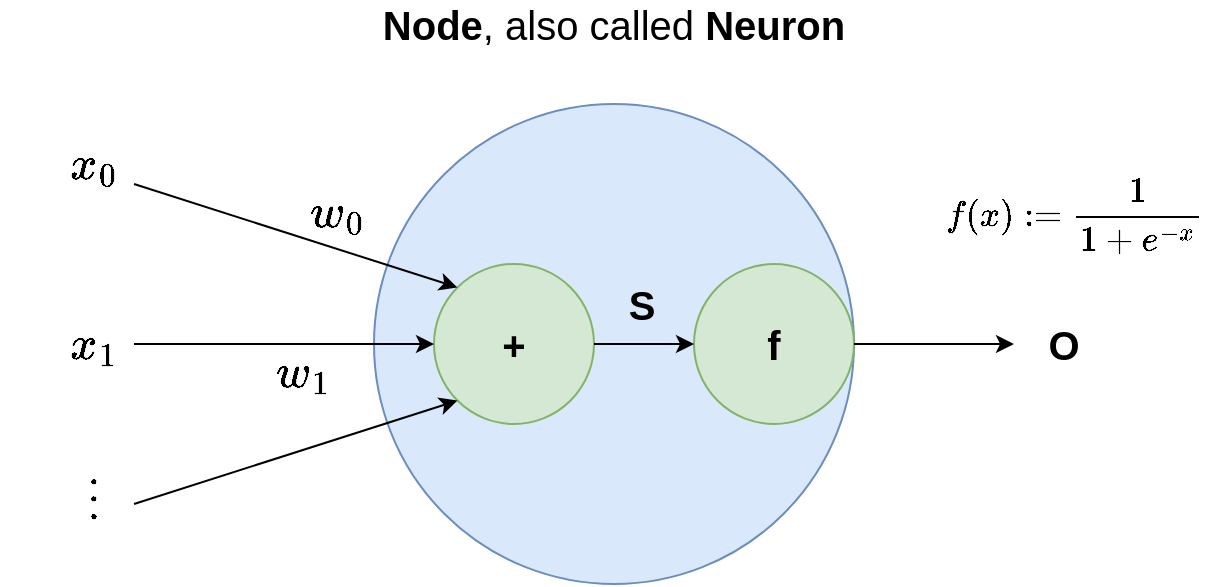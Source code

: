 <mxfile version="13.4.1" type="device"><diagram id="TzbC8y-OUCdQUxOQSQH7" name="Page-1"><mxGraphModel dx="1038" dy="531" grid="1" gridSize="10" guides="1" tooltips="1" connect="1" arrows="1" fold="1" page="1" pageScale="1" pageWidth="827" pageHeight="1169" math="1" shadow="0"><root><mxCell id="0"/><mxCell id="1" parent="0"/><mxCell id="8BnzBA0NIzKRolr1oTbV-1" value="" style="ellipse;whiteSpace=wrap;html=1;aspect=fixed;fillColor=#dae8fc;strokeColor=#6c8ebf;" vertex="1" parent="1"><mxGeometry x="280" y="160" width="240" height="240" as="geometry"/></mxCell><mxCell id="8BnzBA0NIzKRolr1oTbV-2" value="&lt;font style=&quot;font-size: 20px&quot;&gt;&lt;b&gt;f&lt;/b&gt;&lt;/font&gt;" style="ellipse;whiteSpace=wrap;html=1;aspect=fixed;fillColor=#d5e8d4;strokeColor=#82b366;" vertex="1" parent="1"><mxGeometry x="440" y="240" width="80" height="80" as="geometry"/></mxCell><mxCell id="8BnzBA0NIzKRolr1oTbV-3" value="&lt;b&gt;&lt;font style=&quot;font-size: 20px&quot;&gt;+&lt;/font&gt;&lt;/b&gt;" style="ellipse;whiteSpace=wrap;html=1;aspect=fixed;fillColor=#d5e8d4;strokeColor=#82b366;" vertex="1" parent="1"><mxGeometry x="310" y="240" width="80" height="80" as="geometry"/></mxCell><mxCell id="8BnzBA0NIzKRolr1oTbV-4" value="" style="endArrow=classic;html=1;exitX=1;exitY=0.5;exitDx=0;exitDy=0;entryX=0;entryY=0.5;entryDx=0;entryDy=0;" edge="1" parent="1" source="8BnzBA0NIzKRolr1oTbV-3" target="8BnzBA0NIzKRolr1oTbV-2"><mxGeometry width="50" height="50" relative="1" as="geometry"><mxPoint x="390" y="320" as="sourcePoint"/><mxPoint x="440" y="270" as="targetPoint"/></mxGeometry></mxCell><mxCell id="8BnzBA0NIzKRolr1oTbV-5" value="" style="endArrow=classic;html=1;exitX=1;exitY=0.5;exitDx=0;exitDy=0;" edge="1" parent="1" source="8BnzBA0NIzKRolr1oTbV-2"><mxGeometry width="50" height="50" relative="1" as="geometry"><mxPoint x="390" y="320" as="sourcePoint"/><mxPoint x="600" y="280" as="targetPoint"/></mxGeometry></mxCell><mxCell id="8BnzBA0NIzKRolr1oTbV-6" value="&lt;font size=&quot;1&quot;&gt;&lt;b style=&quot;font-size: 20px&quot;&gt;O&lt;/b&gt;&lt;/font&gt;" style="text;html=1;strokeColor=none;fillColor=none;align=center;verticalAlign=middle;whiteSpace=wrap;rounded=0;" vertex="1" parent="1"><mxGeometry x="600" y="255" width="50" height="50" as="geometry"/></mxCell><mxCell id="8BnzBA0NIzKRolr1oTbV-7" value="&lt;font style=&quot;font-size: 15px&quot;&gt;$$f(x):=\dfrac{1}{1+e^{-x}}$$&lt;/font&gt;" style="text;html=1;strokeColor=none;fillColor=none;align=center;verticalAlign=middle;whiteSpace=wrap;rounded=0;fontStyle=1" vertex="1" parent="1"><mxGeometry x="560" y="160" width="140" height="110" as="geometry"/></mxCell><mxCell id="8BnzBA0NIzKRolr1oTbV-8" value="&lt;b&gt;&lt;font style=&quot;font-size: 20px&quot;&gt;S&lt;/font&gt;&lt;/b&gt;" style="text;html=1;strokeColor=none;fillColor=none;align=center;verticalAlign=middle;whiteSpace=wrap;rounded=0;" vertex="1" parent="1"><mxGeometry x="394" y="250" width="40" height="20" as="geometry"/></mxCell><mxCell id="8BnzBA0NIzKRolr1oTbV-9" value="" style="endArrow=classic;html=1;entryX=0;entryY=0.5;entryDx=0;entryDy=0;" edge="1" parent="1" target="8BnzBA0NIzKRolr1oTbV-3"><mxGeometry width="50" height="50" relative="1" as="geometry"><mxPoint x="160" y="280" as="sourcePoint"/><mxPoint x="440" y="270" as="targetPoint"/></mxGeometry></mxCell><mxCell id="8BnzBA0NIzKRolr1oTbV-10" value="" style="endArrow=classic;html=1;entryX=0;entryY=1;entryDx=0;entryDy=0;" edge="1" parent="1" target="8BnzBA0NIzKRolr1oTbV-3"><mxGeometry width="50" height="50" relative="1" as="geometry"><mxPoint x="160" y="360" as="sourcePoint"/><mxPoint x="210" y="350" as="targetPoint"/></mxGeometry></mxCell><mxCell id="8BnzBA0NIzKRolr1oTbV-11" value="" style="endArrow=classic;html=1;entryX=0;entryY=0;entryDx=0;entryDy=0;" edge="1" parent="1" target="8BnzBA0NIzKRolr1oTbV-3"><mxGeometry width="50" height="50" relative="1" as="geometry"><mxPoint x="160" y="200" as="sourcePoint"/><mxPoint x="322" y="260" as="targetPoint"/></mxGeometry></mxCell><mxCell id="8BnzBA0NIzKRolr1oTbV-17" value="$$w_0$$" style="edgeLabel;html=1;align=center;verticalAlign=middle;resizable=0;points=[];labelBackgroundColor=none;fontStyle=1;fontSize=20;" vertex="1" connectable="0" parent="8BnzBA0NIzKRolr1oTbV-11"><mxGeometry x="-0.359" y="3" relative="1" as="geometry"><mxPoint x="47.65" as="offset"/></mxGeometry></mxCell><mxCell id="8BnzBA0NIzKRolr1oTbV-13" value="&lt;b&gt;&lt;font style=&quot;font-size: 18px&quot;&gt;$$\vdots$$&lt;/font&gt;&lt;/b&gt;" style="text;html=1;strokeColor=none;fillColor=none;align=center;verticalAlign=middle;whiteSpace=wrap;rounded=0;" vertex="1" parent="1"><mxGeometry x="120" y="330" width="40" height="50" as="geometry"/></mxCell><mxCell id="8BnzBA0NIzKRolr1oTbV-14" value="&lt;b&gt;&lt;font style=&quot;font-size: 20px&quot;&gt;$$x_0$$&lt;/font&gt;&lt;/b&gt;" style="text;html=1;strokeColor=none;fillColor=none;align=center;verticalAlign=middle;whiteSpace=wrap;rounded=0;" vertex="1" parent="1"><mxGeometry x="120" y="180" width="40" height="20" as="geometry"/></mxCell><mxCell id="8BnzBA0NIzKRolr1oTbV-16" value="&lt;b&gt;&lt;font style=&quot;font-size: 20px&quot;&gt;$$x_1$$&lt;/font&gt;&lt;/b&gt;" style="text;html=1;strokeColor=none;fillColor=none;align=center;verticalAlign=middle;whiteSpace=wrap;rounded=0;" vertex="1" parent="1"><mxGeometry x="120" y="270" width="40" height="20" as="geometry"/></mxCell><mxCell id="8BnzBA0NIzKRolr1oTbV-18" value="$$w_1$$" style="edgeLabel;html=1;align=center;verticalAlign=middle;resizable=0;points=[];labelBackgroundColor=none;fontStyle=1;fontSize=20;" vertex="1" connectable="0" parent="1"><mxGeometry x="259.998" y="310.001" as="geometry"><mxPoint x="-16" y="-16" as="offset"/></mxGeometry></mxCell><mxCell id="8BnzBA0NIzKRolr1oTbV-20" value="&lt;b&gt;Node&lt;/b&gt;, also called &lt;b&gt;Neuron&lt;/b&gt;" style="text;html=1;strokeColor=none;fillColor=none;align=center;verticalAlign=middle;whiteSpace=wrap;rounded=0;labelBackgroundColor=none;fontSize=20;" vertex="1" parent="1"><mxGeometry x="250" y="110" width="300" height="20" as="geometry"/></mxCell></root></mxGraphModel></diagram></mxfile>